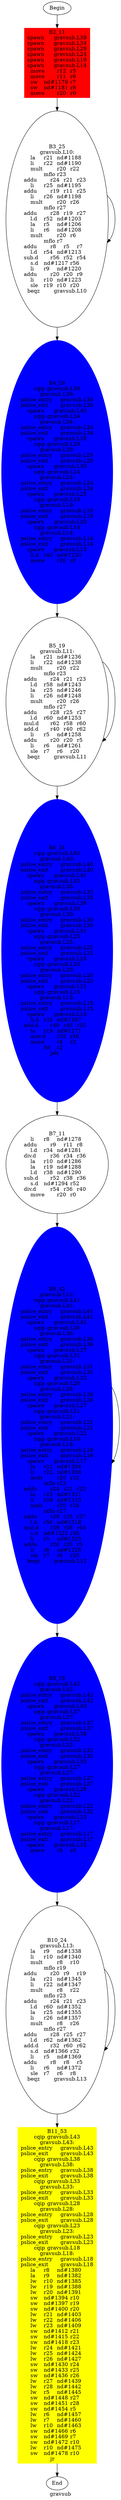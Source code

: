 digraph G{
	label = "gravsub"	style = "dashed";
	color = purple;
	Node0 [label = "Begin"];
	Node0 -> {Node2 }
	Node1 [label = "End"];
	Node1 -> {}
	Node2 [label = "B2_11\nspawn	gravsub.L39\nspawn	gravsub.L34\nspawn	gravsub.L29\nspawn	gravsub.L24\nspawn	gravsub.L19\nspawn	gravsub.L14\nmove	r12	r5	\nmove	r11	r6	\nsw	nd#1179	r7	\nsw	nd#1181	r8	\nmove	r20	r0	\n"];
	Node2 -> {Node3 }
	Node3 [label = "B3_25\ngravsub.L10:\nla	r21	nd#1188	\nli	r22	nd#1190	\nmult	r20	r22	\nmflo	r23	\naddu	r24	r21	r23	\nli	r25	nd#1195	\naddu	r19	r11	r25	\nli	r26	nd#1198	\nmult	r20	r26	\nmflo	r27	\naddu	r28	r19	r27	\nl.d	r52	nd#1203	\nla	r5	nd#1206	\nli	r6	nd#1208	\nmult	r20	r6	\nmflo	r7	\naddu	r8	r5	r7	\nl.d	r54	nd#1213	\nsub.d	r56	r52	r54	\ns.d	nd#1217	r56	\nli	r9	nd#1220	\naddu	r20	r20	r9	\nli	r10	nd#1223	\nsle	r19	r10	r20	\nbeqz	gravsub.L10\n"];
	Node3 -> {Node4 Node3 }
	Node4 [label = "B4_26\ncqip	gravsub.L39\ngravsub.L39:\npslice_entry	gravsub.L39\npslice_exit	gravsub.L39\nspawn	gravsub.L40\ncqip	gravsub.L34\ngravsub.L34:\npslice_entry	gravsub.L34\npslice_exit	gravsub.L34\nspawn	gravsub.L35\ncqip	gravsub.L29\ngravsub.L29:\npslice_entry	gravsub.L29\npslice_exit	gravsub.L29\nspawn	gravsub.L30\ncqip	gravsub.L24\ngravsub.L24:\npslice_entry	gravsub.L24\npslice_exit	gravsub.L24\nspawn	gravsub.L25\ncqip	gravsub.L19\ngravsub.L19:\npslice_entry	gravsub.L19\npslice_exit	gravsub.L19\nspawn	gravsub.L20\ncqip	gravsub.L14\ngravsub.L14:\npslice_entry	gravsub.L14\npslice_exit	gravsub.L14\nspawn	gravsub.L15\nli.d	r40	nd#1230	\nmove	r20	r0	\n"];
	Node4 -> {Node5 }
	Node5 [label = "B5_19\ngravsub.L11:\nla	r21	nd#1236	\nli	r22	nd#1238	\nmult	r20	r22	\nmflo	r23	\naddu	r24	r21	r23	\nl.d	r58	nd#1243	\nla	r25	nd#1246	\nli	r26	nd#1248	\nmult	r20	r26	\nmflo	r27	\naddu	r28	r25	r27	\nl.d	r60	nd#1253	\nmul.d	r62	r58	r60	\nadd.d	r40	r40	r62	\nli	r5	nd#1258	\naddu	r20	r20	r5	\nli	r6	nd#1261	\nsle	r7	r6	r20	\nbeqz	gravsub.L11\n"];
	Node5 -> {Node6 Node5 }
	Node6 [label = "B6_31\ncqip	gravsub.L40\ngravsub.L40:\npslice_entry	gravsub.L40\npslice_exit	gravsub.L40\nspawn	gravsub.L41\ncqip	gravsub.L35\ngravsub.L35:\npslice_entry	gravsub.L35\npslice_exit	gravsub.L35\nspawn	gravsub.L36\ncqip	gravsub.L30\ngravsub.L30:\npslice_entry	gravsub.L30\npslice_exit	gravsub.L30\nspawn	gravsub.L31\ncqip	gravsub.L25\ngravsub.L25:\npslice_entry	gravsub.L25\npslice_exit	gravsub.L25\nspawn	gravsub.L26\ncqip	gravsub.L20\ngravsub.L20:\npslice_entry	gravsub.L20\npslice_exit	gravsub.L20\nspawn	gravsub.L21\ncqip	gravsub.L15\ngravsub.L15:\npslice_entry	gravsub.L15\npslice_exit	gravsub.L15\nspawn	gravsub.L16\nli.d	r32	nd#1267	\nadd.d	r40	r40	r32	\nla	r19	nd#1271	\nmov.d	r32	r40	\nmove	r4	r2	\nfst	r2	\njalr	\n"];
	Node6 -> {Node7 }
	Node7 [label = "B7_11\nli	r8	nd#1278	\naddu	r9	r11	r8	\nl.d	r34	nd#1281	\ndiv.d	r36	r34	r36	\nla	r10	nd#1286	\nla	r19	nd#1288	\nl.d	r38	nd#1290	\nsub.d	r52	r38	r36	\ns.d	nd#1294	r52	\ndiv.d	r54	r36	r40	\nmove	r20	r0	\n"];
	Node7 -> {Node8 }
	Node8 [label = "B8_42\ngravsub.L12:\ncqip	gravsub.L41\ngravsub.L41:\npslice_entry	gravsub.L41\npslice_exit	gravsub.L41\nspawn	gravsub.L42\ncqip	gravsub.L36\ngravsub.L36:\npslice_entry	gravsub.L36\npslice_exit	gravsub.L36\nspawn	gravsub.L37\ncqip	gravsub.L31\ngravsub.L31:\npslice_entry	gravsub.L31\npslice_exit	gravsub.L31\nspawn	gravsub.L32\ncqip	gravsub.L26\ngravsub.L26:\npslice_entry	gravsub.L26\npslice_exit	gravsub.L26\nspawn	gravsub.L27\ncqip	gravsub.L21\ngravsub.L21:\npslice_entry	gravsub.L21\npslice_exit	gravsub.L21\nspawn	gravsub.L22\ncqip	gravsub.L16\ngravsub.L16:\npslice_entry	gravsub.L16\npslice_exit	gravsub.L16\nspawn	gravsub.L17\nla	r21	nd#1304	\nli	r22	nd#1306	\nmult	r20	r22	\nmflo	r23	\naddu	r24	r21	r23	\nla	r25	nd#1311	\nli	r26	nd#1313	\nmult	r20	r26	\nmflo	r27	\naddu	r28	r25	r27	\nl.d	r56	nd#1318	\nmul.d	r58	r56	r54	\ns.d	nd#1322	r58	\nli	r5	nd#1325	\naddu	r20	r20	r5	\nli	r6	nd#1328	\nsle	r7	r6	r20	\nbeqz	gravsub.L12\n"];
	Node8 -> {Node9 Node8 }
	Node9 [label = "B9_25\ncqip	gravsub.L42\ngravsub.L42:\npslice_entry	gravsub.L42\npslice_exit	gravsub.L42\nspawn	gravsub.L43\ncqip	gravsub.L37\ngravsub.L37:\npslice_entry	gravsub.L37\npslice_exit	gravsub.L37\nspawn	gravsub.L38\ncqip	gravsub.L32\ngravsub.L32:\npslice_entry	gravsub.L32\npslice_exit	gravsub.L32\nspawn	gravsub.L33\ncqip	gravsub.L27\ngravsub.L27:\npslice_entry	gravsub.L27\npslice_exit	gravsub.L27\nspawn	gravsub.L28\ncqip	gravsub.L22\ngravsub.L22:\npslice_entry	gravsub.L22\npslice_exit	gravsub.L22\nspawn	gravsub.L23\ncqip	gravsub.L17\ngravsub.L17:\npslice_entry	gravsub.L17\npslice_exit	gravsub.L17\nspawn	gravsub.L18\nmove	r8	r0	\n"];
	Node9 -> {Node10 }
	Node10 [label = "B10_24\ngravsub.L13:\nla	r9	nd#1338	\nli	r10	nd#1340	\nmult	r8	r10	\nmflo	r19	\naddu	r20	r9	r19	\nla	r21	nd#1345	\nli	r22	nd#1347	\nmult	r8	r22	\nmflo	r23	\naddu	r24	r21	r23	\nl.d	r60	nd#1352	\nla	r25	nd#1355	\nli	r26	nd#1357	\nmult	r8	r26	\nmflo	r27	\naddu	r28	r25	r27	\nl.d	r62	nd#1362	\nadd.d	r32	r60	r62	\ns.d	nd#1366	r32	\nli	r5	nd#1369	\naddu	r8	r8	r5	\nli	r6	nd#1372	\nsle	r7	r6	r8	\nbeqz	gravsub.L13\n"];
	Node10 -> {Node11 Node10 }
	Node11 [label = "B11_53\ncqip	gravsub.L43\ngravsub.L43:\npslice_entry	gravsub.L43\npslice_exit	gravsub.L43\ncqip	gravsub.L38\ngravsub.L38:\npslice_entry	gravsub.L38\npslice_exit	gravsub.L38\ncqip	gravsub.L33\ngravsub.L33:\npslice_entry	gravsub.L33\npslice_exit	gravsub.L33\ncqip	gravsub.L28\ngravsub.L28:\npslice_entry	gravsub.L28\npslice_exit	gravsub.L28\ncqip	gravsub.L23\ngravsub.L23:\npslice_entry	gravsub.L23\npslice_exit	gravsub.L23\ncqip	gravsub.L18\ngravsub.L18:\npslice_entry	gravsub.L18\npslice_exit	gravsub.L18\nla	r8	nd#1380	\nla	r9	nd#1382	\nlw	r10	nd#1385	\nlw	r19	nd#1388	\nlw	r20	nd#1391	\nsw	nd#1394	r10	\nsw	nd#1397	r19	\nsw	nd#1400	r20	\nlw	r21	nd#1403	\nlw	r22	nd#1406	\nlw	r23	nd#1409	\nsw	nd#1412	r21	\nsw	nd#1415	r22	\nsw	nd#1418	r23	\nlw	r24	nd#1421	\nlw	r25	nd#1424	\nlw	r26	nd#1427	\nsw	nd#1430	r24	\nsw	nd#1433	r25	\nsw	nd#1436	r26	\nlw	r27	nd#1439	\nlw	r28	nd#1442	\nlw	r5	nd#1445	\nsw	nd#1448	r27	\nsw	nd#1451	r28	\nsw	nd#1454	r5	\nlw	r6	nd#1457	\nlw	r7	nd#1460	\nlw	r10	nd#1463	\nsw	nd#1466	r6	\nsw	nd#1469	r7	\nsw	nd#1472	r10	\nlw	r10	nd#1475	\nsw	nd#1478	r10	\njr	\n"];
	Node11 -> {Node1 }
	Node2 [shape = box ,style=filled ,color=red];
	Node2 [shape = box ,style=filled ,color=red];
	Node2 [shape = box ,style=filled ,color=red];
	Node2 [shape = box ,style=filled ,color=red];
	Node2 [shape = box ,style=filled ,color=red];
	Node2 [shape = box ,style=filled ,color=red];
	Node4 [shape = ellipse ,style=filled ,color=blue];
	Node4 [shape = ellipse ,style=filled ,color=blue];
	Node4 [shape = ellipse ,style=filled ,color=blue];
	Node4 [shape = ellipse ,style=filled ,color=blue];
	Node4 [shape = ellipse ,style=filled ,color=blue];
	Node4 [shape = ellipse ,style=filled ,color=blue];
	Node6 [shape = ellipse ,style=filled ,color=blue];
	Node6 [shape = ellipse ,style=filled ,color=blue];
	Node6 [shape = ellipse ,style=filled ,color=blue];
	Node6 [shape = ellipse ,style=filled ,color=blue];
	Node6 [shape = ellipse ,style=filled ,color=blue];
	Node6 [shape = ellipse ,style=filled ,color=blue];
	Node8 [shape = ellipse ,style=filled ,color=blue];
	Node8 [shape = ellipse ,style=filled ,color=blue];
	Node8 [shape = ellipse ,style=filled ,color=blue];
	Node8 [shape = ellipse ,style=filled ,color=blue];
	Node8 [shape = ellipse ,style=filled ,color=blue];
	Node8 [shape = ellipse ,style=filled ,color=blue];
	Node9 [shape = ellipse ,style=filled ,color=blue];
	Node9 [shape = ellipse ,style=filled ,color=blue];
	Node9 [shape = ellipse ,style=filled ,color=blue];
	Node9 [shape = ellipse ,style=filled ,color=blue];
	Node9 [shape = ellipse ,style=filled ,color=blue];
	Node9 [shape = ellipse ,style=filled ,color=blue];
	Node11 [shape = polygon ,style=filled ,color=yellow];
	Node11 [shape = polygon ,style=filled ,color=yellow];
	Node11 [shape = polygon ,style=filled ,color=yellow];
	Node11 [shape = polygon ,style=filled ,color=yellow];
	Node11 [shape = polygon ,style=filled ,color=yellow];
	Node11 [shape = polygon ,style=filled ,color=yellow];
}
